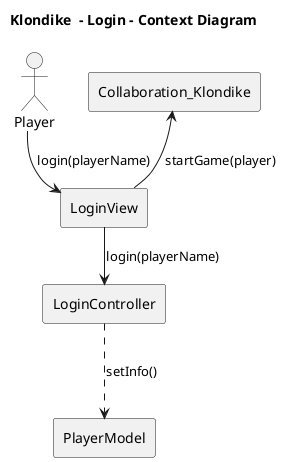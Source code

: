 @startuml ContextDiagramLogin
title Klondike  - Login - Context Diagram
!pragma layout smetana

actor Player
rectangle LoginView
rectangle LoginController
rectangle Collaboration_Klondike
rectangle PlayerModel

Player --> LoginView: login(playerName)
LoginView --> LoginController: login(playerName)
LoginController -down..> PlayerModel: setInfo()
LoginView -up-> Collaboration_Klondike: startGame(player)

@enduml
